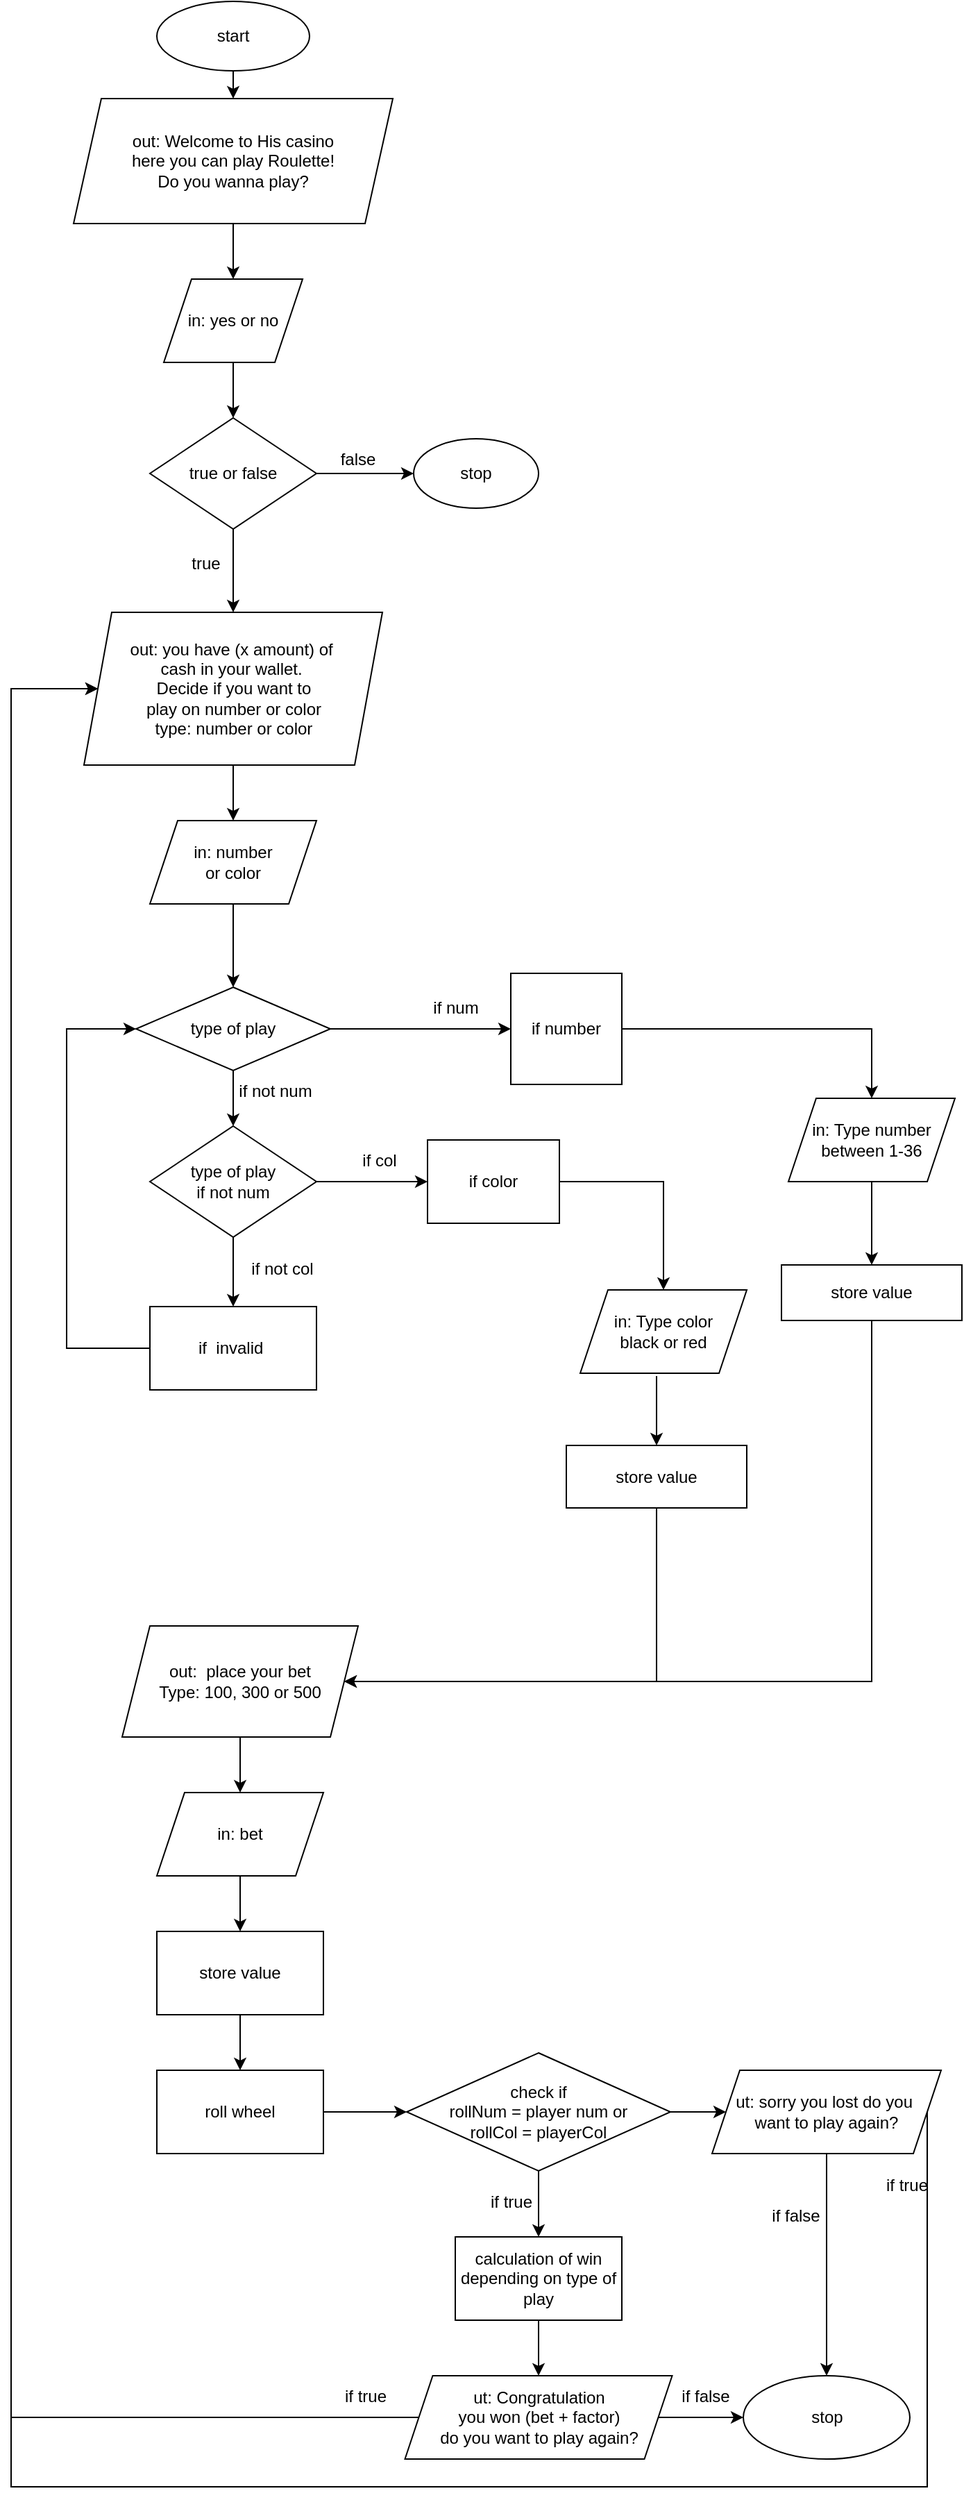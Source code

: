 <mxfile version="24.6.1" type="device">
  <diagram name="Page-1" id="U2EWHOyY9qvFZ84TjhSL">
    <mxGraphModel dx="940" dy="1343" grid="1" gridSize="10" guides="1" tooltips="1" connect="1" arrows="1" fold="1" page="1" pageScale="1" pageWidth="850" pageHeight="2400" math="0" shadow="0">
      <root>
        <mxCell id="0" />
        <mxCell id="1" parent="0" />
        <mxCell id="hFfYrnzjSwt7-vh7kHe9-2" value="start" style="ellipse;whiteSpace=wrap;html=1;" parent="1" vertex="1">
          <mxGeometry x="225" y="50" width="110" height="50" as="geometry" />
        </mxCell>
        <mxCell id="hFfYrnzjSwt7-vh7kHe9-3" value="out: Welcome to His casino&lt;div&gt;here you can play Roulette!&lt;/div&gt;&lt;div&gt;Do you wanna play?&lt;/div&gt;" style="shape=parallelogram;perimeter=parallelogramPerimeter;whiteSpace=wrap;html=1;fixedSize=1;" parent="1" vertex="1">
          <mxGeometry x="165" y="120" width="230" height="90" as="geometry" />
        </mxCell>
        <mxCell id="hFfYrnzjSwt7-vh7kHe9-4" value="in: yes or no" style="shape=parallelogram;perimeter=parallelogramPerimeter;whiteSpace=wrap;html=1;fixedSize=1;" parent="1" vertex="1">
          <mxGeometry x="230" y="250" width="100" height="60" as="geometry" />
        </mxCell>
        <mxCell id="hFfYrnzjSwt7-vh7kHe9-5" value="true or false" style="rhombus;whiteSpace=wrap;html=1;" parent="1" vertex="1">
          <mxGeometry x="220" y="350" width="120" height="80" as="geometry" />
        </mxCell>
        <mxCell id="hFfYrnzjSwt7-vh7kHe9-6" value="stop" style="ellipse;whiteSpace=wrap;html=1;" parent="1" vertex="1">
          <mxGeometry x="410" y="365" width="90" height="50" as="geometry" />
        </mxCell>
        <mxCell id="hFfYrnzjSwt7-vh7kHe9-7" value="" style="endArrow=classic;html=1;rounded=0;exitX=0.5;exitY=1;exitDx=0;exitDy=0;entryX=0.5;entryY=0;entryDx=0;entryDy=0;" parent="1" source="hFfYrnzjSwt7-vh7kHe9-2" target="hFfYrnzjSwt7-vh7kHe9-3" edge="1">
          <mxGeometry width="50" height="50" relative="1" as="geometry">
            <mxPoint x="375" y="190" as="sourcePoint" />
            <mxPoint x="425" y="140" as="targetPoint" />
          </mxGeometry>
        </mxCell>
        <mxCell id="hFfYrnzjSwt7-vh7kHe9-8" value="" style="endArrow=classic;html=1;rounded=0;exitX=0.5;exitY=1;exitDx=0;exitDy=0;entryX=0.5;entryY=0;entryDx=0;entryDy=0;" parent="1" source="hFfYrnzjSwt7-vh7kHe9-3" target="hFfYrnzjSwt7-vh7kHe9-4" edge="1">
          <mxGeometry width="50" height="50" relative="1" as="geometry">
            <mxPoint x="310" y="280" as="sourcePoint" />
            <mxPoint x="360" y="230" as="targetPoint" />
          </mxGeometry>
        </mxCell>
        <mxCell id="hFfYrnzjSwt7-vh7kHe9-9" value="" style="endArrow=classic;html=1;rounded=0;exitX=0.5;exitY=1;exitDx=0;exitDy=0;entryX=0.5;entryY=0;entryDx=0;entryDy=0;" parent="1" source="hFfYrnzjSwt7-vh7kHe9-4" target="hFfYrnzjSwt7-vh7kHe9-5" edge="1">
          <mxGeometry width="50" height="50" relative="1" as="geometry">
            <mxPoint x="310" y="280" as="sourcePoint" />
            <mxPoint x="360" y="230" as="targetPoint" />
          </mxGeometry>
        </mxCell>
        <mxCell id="hFfYrnzjSwt7-vh7kHe9-10" value="" style="endArrow=classic;html=1;rounded=0;exitX=1;exitY=0.5;exitDx=0;exitDy=0;entryX=0;entryY=0.5;entryDx=0;entryDy=0;" parent="1" source="hFfYrnzjSwt7-vh7kHe9-5" target="hFfYrnzjSwt7-vh7kHe9-6" edge="1">
          <mxGeometry width="50" height="50" relative="1" as="geometry">
            <mxPoint x="310" y="280" as="sourcePoint" />
            <mxPoint x="360" y="230" as="targetPoint" />
          </mxGeometry>
        </mxCell>
        <mxCell id="hFfYrnzjSwt7-vh7kHe9-11" value="false" style="whiteSpace=wrap;html=1;fillColor=none;strokeColor=none;" parent="1" vertex="1">
          <mxGeometry x="310" y="350" width="120" height="60" as="geometry" />
        </mxCell>
        <mxCell id="hFfYrnzjSwt7-vh7kHe9-12" value="true" style="text;html=1;align=center;verticalAlign=middle;resizable=0;points=[];autosize=1;strokeColor=none;fillColor=none;" parent="1" vertex="1">
          <mxGeometry x="240" y="440" width="40" height="30" as="geometry" />
        </mxCell>
        <mxCell id="hFfYrnzjSwt7-vh7kHe9-13" value="&lt;div&gt;&lt;br&gt;&lt;/div&gt;out: you have (x amount) of&amp;nbsp;&lt;div&gt;cash&amp;nbsp;&lt;span style=&quot;background-color: initial;&quot;&gt;in your wallet.&amp;nbsp;&lt;/span&gt;&lt;div&gt;&lt;div&gt;Decide if you want to&lt;div&gt;play on number or color&lt;/div&gt;&lt;div&gt;&lt;div&gt;&lt;span style=&quot;background-color: initial;&quot;&gt;type: number or color&lt;/span&gt;&lt;/div&gt;&lt;/div&gt;&lt;/div&gt;&lt;/div&gt;&lt;/div&gt;&lt;div&gt;&lt;br&gt;&lt;/div&gt;" style="shape=parallelogram;perimeter=parallelogramPerimeter;whiteSpace=wrap;html=1;fixedSize=1;" parent="1" vertex="1">
          <mxGeometry x="172.5" y="490" width="215" height="110" as="geometry" />
        </mxCell>
        <mxCell id="hFfYrnzjSwt7-vh7kHe9-14" value="" style="endArrow=classic;html=1;rounded=0;exitX=0.5;exitY=1;exitDx=0;exitDy=0;" parent="1" source="hFfYrnzjSwt7-vh7kHe9-5" edge="1">
          <mxGeometry width="50" height="50" relative="1" as="geometry">
            <mxPoint x="310" y="400" as="sourcePoint" />
            <mxPoint x="280" y="490" as="targetPoint" />
          </mxGeometry>
        </mxCell>
        <mxCell id="hFfYrnzjSwt7-vh7kHe9-15" value="in: number&lt;div&gt;or color&lt;/div&gt;" style="shape=parallelogram;perimeter=parallelogramPerimeter;whiteSpace=wrap;html=1;fixedSize=1;" parent="1" vertex="1">
          <mxGeometry x="220" y="640" width="120" height="60" as="geometry" />
        </mxCell>
        <mxCell id="hFfYrnzjSwt7-vh7kHe9-18" value="" style="endArrow=classic;html=1;rounded=0;exitX=0.5;exitY=1;exitDx=0;exitDy=0;entryX=0.5;entryY=0;entryDx=0;entryDy=0;" parent="1" source="hFfYrnzjSwt7-vh7kHe9-13" target="hFfYrnzjSwt7-vh7kHe9-15" edge="1">
          <mxGeometry width="50" height="50" relative="1" as="geometry">
            <mxPoint x="310" y="640" as="sourcePoint" />
            <mxPoint x="360" y="590" as="targetPoint" />
          </mxGeometry>
        </mxCell>
        <mxCell id="hFfYrnzjSwt7-vh7kHe9-19" value="if color" style="rounded=0;whiteSpace=wrap;html=1;" parent="1" vertex="1">
          <mxGeometry x="420" y="870" width="95" height="60" as="geometry" />
        </mxCell>
        <mxCell id="hFfYrnzjSwt7-vh7kHe9-21" style="edgeStyle=orthogonalEdgeStyle;rounded=0;orthogonalLoop=1;jettySize=auto;html=1;exitX=0.5;exitY=1;exitDx=0;exitDy=0;" parent="1" source="hFfYrnzjSwt7-vh7kHe9-13" target="hFfYrnzjSwt7-vh7kHe9-13" edge="1">
          <mxGeometry relative="1" as="geometry" />
        </mxCell>
        <mxCell id="hFfYrnzjSwt7-vh7kHe9-22" value="type of play" style="rhombus;whiteSpace=wrap;html=1;" parent="1" vertex="1">
          <mxGeometry x="210" y="760" width="140" height="60" as="geometry" />
        </mxCell>
        <mxCell id="hFfYrnzjSwt7-vh7kHe9-23" value="if number" style="whiteSpace=wrap;html=1;aspect=fixed;" parent="1" vertex="1">
          <mxGeometry x="480" y="750" width="80" height="80" as="geometry" />
        </mxCell>
        <mxCell id="hFfYrnzjSwt7-vh7kHe9-24" value="" style="endArrow=classic;html=1;rounded=0;exitX=1;exitY=0.5;exitDx=0;exitDy=0;entryX=0;entryY=0.5;entryDx=0;entryDy=0;" parent="1" source="hFfYrnzjSwt7-vh7kHe9-22" target="hFfYrnzjSwt7-vh7kHe9-23" edge="1">
          <mxGeometry width="50" height="50" relative="1" as="geometry">
            <mxPoint x="310" y="760" as="sourcePoint" />
            <mxPoint x="360" y="710" as="targetPoint" />
          </mxGeometry>
        </mxCell>
        <mxCell id="hFfYrnzjSwt7-vh7kHe9-25" value="if num" style="text;html=1;align=center;verticalAlign=middle;resizable=0;points=[];autosize=1;strokeColor=none;fillColor=none;" parent="1" vertex="1">
          <mxGeometry x="410" y="760" width="60" height="30" as="geometry" />
        </mxCell>
        <mxCell id="hFfYrnzjSwt7-vh7kHe9-26" value="" style="endArrow=classic;html=1;rounded=0;exitX=0.5;exitY=1;exitDx=0;exitDy=0;entryX=0.5;entryY=0;entryDx=0;entryDy=0;" parent="1" source="hFfYrnzjSwt7-vh7kHe9-15" target="hFfYrnzjSwt7-vh7kHe9-22" edge="1">
          <mxGeometry width="50" height="50" relative="1" as="geometry">
            <mxPoint x="310" y="760" as="sourcePoint" />
            <mxPoint x="360" y="710" as="targetPoint" />
          </mxGeometry>
        </mxCell>
        <mxCell id="hFfYrnzjSwt7-vh7kHe9-27" value="type of play&lt;div&gt;if not num&lt;/div&gt;" style="rhombus;whiteSpace=wrap;html=1;" parent="1" vertex="1">
          <mxGeometry x="220" y="860" width="120" height="80" as="geometry" />
        </mxCell>
        <mxCell id="hFfYrnzjSwt7-vh7kHe9-28" value="" style="endArrow=classic;html=1;rounded=0;exitX=0.5;exitY=1;exitDx=0;exitDy=0;entryX=0.5;entryY=0;entryDx=0;entryDy=0;" parent="1" source="hFfYrnzjSwt7-vh7kHe9-22" target="hFfYrnzjSwt7-vh7kHe9-27" edge="1">
          <mxGeometry width="50" height="50" relative="1" as="geometry">
            <mxPoint x="310" y="880" as="sourcePoint" />
            <mxPoint x="360" y="830" as="targetPoint" />
          </mxGeometry>
        </mxCell>
        <mxCell id="hFfYrnzjSwt7-vh7kHe9-29" value="" style="endArrow=classic;html=1;rounded=0;exitX=1;exitY=0.5;exitDx=0;exitDy=0;entryX=0;entryY=0.5;entryDx=0;entryDy=0;" parent="1" source="hFfYrnzjSwt7-vh7kHe9-27" target="hFfYrnzjSwt7-vh7kHe9-19" edge="1">
          <mxGeometry width="50" height="50" relative="1" as="geometry">
            <mxPoint x="290" y="860" as="sourcePoint" />
            <mxPoint x="340" y="810" as="targetPoint" />
          </mxGeometry>
        </mxCell>
        <mxCell id="hFfYrnzjSwt7-vh7kHe9-31" value="if&amp;nbsp; invalid&amp;nbsp;" style="rounded=0;whiteSpace=wrap;html=1;" parent="1" vertex="1">
          <mxGeometry x="220" y="990" width="120" height="60" as="geometry" />
        </mxCell>
        <mxCell id="hFfYrnzjSwt7-vh7kHe9-32" value="" style="endArrow=classic;html=1;rounded=0;exitX=0.5;exitY=1;exitDx=0;exitDy=0;entryX=0.5;entryY=0;entryDx=0;entryDy=0;" parent="1" source="hFfYrnzjSwt7-vh7kHe9-27" target="hFfYrnzjSwt7-vh7kHe9-31" edge="1">
          <mxGeometry width="50" height="50" relative="1" as="geometry">
            <mxPoint x="450" y="900" as="sourcePoint" />
            <mxPoint x="500" y="850" as="targetPoint" />
          </mxGeometry>
        </mxCell>
        <mxCell id="hFfYrnzjSwt7-vh7kHe9-33" value="if col" style="text;html=1;align=center;verticalAlign=middle;resizable=0;points=[];autosize=1;strokeColor=none;fillColor=none;" parent="1" vertex="1">
          <mxGeometry x="360" y="870" width="50" height="30" as="geometry" />
        </mxCell>
        <mxCell id="hFfYrnzjSwt7-vh7kHe9-34" value="if not col" style="text;html=1;align=center;verticalAlign=middle;resizable=0;points=[];autosize=1;strokeColor=none;fillColor=none;" parent="1" vertex="1">
          <mxGeometry x="280" y="948" width="70" height="30" as="geometry" />
        </mxCell>
        <mxCell id="hFfYrnzjSwt7-vh7kHe9-35" value="if not num" style="text;html=1;align=center;verticalAlign=middle;resizable=0;points=[];autosize=1;strokeColor=none;fillColor=none;" parent="1" vertex="1">
          <mxGeometry x="270" y="820" width="80" height="30" as="geometry" />
        </mxCell>
        <mxCell id="hFfYrnzjSwt7-vh7kHe9-36" value="in: Type number&lt;div&gt;between 1-36&lt;/div&gt;" style="shape=parallelogram;perimeter=parallelogramPerimeter;whiteSpace=wrap;html=1;fixedSize=1;" parent="1" vertex="1">
          <mxGeometry x="680" y="840" width="120" height="60" as="geometry" />
        </mxCell>
        <mxCell id="hFfYrnzjSwt7-vh7kHe9-37" value="in: Type color&lt;div&gt;black or red&lt;/div&gt;" style="shape=parallelogram;perimeter=parallelogramPerimeter;whiteSpace=wrap;html=1;fixedSize=1;" parent="1" vertex="1">
          <mxGeometry x="530" y="978" width="120" height="60" as="geometry" />
        </mxCell>
        <mxCell id="hFfYrnzjSwt7-vh7kHe9-40" value="" style="endArrow=classic;html=1;rounded=0;exitX=1;exitY=0.5;exitDx=0;exitDy=0;entryX=0.5;entryY=0;entryDx=0;entryDy=0;" parent="1" source="hFfYrnzjSwt7-vh7kHe9-23" target="hFfYrnzjSwt7-vh7kHe9-36" edge="1">
          <mxGeometry width="50" height="50" relative="1" as="geometry">
            <mxPoint x="480" y="920" as="sourcePoint" />
            <mxPoint x="530" y="870" as="targetPoint" />
            <Array as="points">
              <mxPoint x="740" y="790" />
            </Array>
          </mxGeometry>
        </mxCell>
        <mxCell id="hFfYrnzjSwt7-vh7kHe9-41" value="" style="endArrow=classic;html=1;rounded=0;exitX=1;exitY=0.5;exitDx=0;exitDy=0;entryX=0.5;entryY=0;entryDx=0;entryDy=0;" parent="1" source="hFfYrnzjSwt7-vh7kHe9-19" target="hFfYrnzjSwt7-vh7kHe9-37" edge="1">
          <mxGeometry width="50" height="50" relative="1" as="geometry">
            <mxPoint x="570" y="800" as="sourcePoint" />
            <mxPoint x="650" y="860" as="targetPoint" />
            <Array as="points">
              <mxPoint x="590" y="900" />
            </Array>
          </mxGeometry>
        </mxCell>
        <mxCell id="hFfYrnzjSwt7-vh7kHe9-44" value="store value" style="rounded=0;whiteSpace=wrap;html=1;" parent="1" vertex="1">
          <mxGeometry x="520" y="1090" width="130" height="45" as="geometry" />
        </mxCell>
        <mxCell id="hFfYrnzjSwt7-vh7kHe9-45" value="&lt;div&gt;store value&lt;/div&gt;" style="rounded=0;whiteSpace=wrap;html=1;" parent="1" vertex="1">
          <mxGeometry x="675" y="960" width="130" height="40" as="geometry" />
        </mxCell>
        <mxCell id="hFfYrnzjSwt7-vh7kHe9-46" value="" style="endArrow=classic;html=1;rounded=0;entryX=0.5;entryY=0;entryDx=0;entryDy=0;" parent="1" target="hFfYrnzjSwt7-vh7kHe9-44" edge="1">
          <mxGeometry width="50" height="50" relative="1" as="geometry">
            <mxPoint x="585" y="1040" as="sourcePoint" />
            <mxPoint x="590" y="1010" as="targetPoint" />
          </mxGeometry>
        </mxCell>
        <mxCell id="hFfYrnzjSwt7-vh7kHe9-47" value="" style="endArrow=classic;html=1;rounded=0;entryX=0.5;entryY=0;entryDx=0;entryDy=0;exitX=0.5;exitY=1;exitDx=0;exitDy=0;" parent="1" source="hFfYrnzjSwt7-vh7kHe9-36" target="hFfYrnzjSwt7-vh7kHe9-45" edge="1">
          <mxGeometry width="50" height="50" relative="1" as="geometry">
            <mxPoint x="520" y="1050" as="sourcePoint" />
            <mxPoint x="570" y="1000" as="targetPoint" />
          </mxGeometry>
        </mxCell>
        <mxCell id="hFfYrnzjSwt7-vh7kHe9-49" value="out:&amp;nbsp; place your bet&lt;div&gt;Type: 100, 300 or 500&lt;/div&gt;" style="shape=parallelogram;perimeter=parallelogramPerimeter;whiteSpace=wrap;html=1;fixedSize=1;" parent="1" vertex="1">
          <mxGeometry x="200" y="1220" width="170" height="80" as="geometry" />
        </mxCell>
        <mxCell id="hFfYrnzjSwt7-vh7kHe9-51" value="" style="endArrow=classic;html=1;rounded=0;exitX=0.5;exitY=1;exitDx=0;exitDy=0;entryX=1;entryY=0.5;entryDx=0;entryDy=0;" parent="1" source="hFfYrnzjSwt7-vh7kHe9-44" target="hFfYrnzjSwt7-vh7kHe9-49" edge="1">
          <mxGeometry width="50" height="50" relative="1" as="geometry">
            <mxPoint x="400" y="1160" as="sourcePoint" />
            <mxPoint x="450" y="1110" as="targetPoint" />
            <Array as="points">
              <mxPoint x="585" y="1260" />
            </Array>
          </mxGeometry>
        </mxCell>
        <mxCell id="hFfYrnzjSwt7-vh7kHe9-52" value="" style="endArrow=classic;html=1;rounded=0;entryX=1;entryY=0.5;entryDx=0;entryDy=0;exitX=0.5;exitY=1;exitDx=0;exitDy=0;" parent="1" source="hFfYrnzjSwt7-vh7kHe9-45" target="hFfYrnzjSwt7-vh7kHe9-49" edge="1">
          <mxGeometry width="50" height="50" relative="1" as="geometry">
            <mxPoint x="400" y="1160" as="sourcePoint" />
            <mxPoint x="450" y="1110" as="targetPoint" />
            <Array as="points">
              <mxPoint x="740" y="1260" />
            </Array>
          </mxGeometry>
        </mxCell>
        <mxCell id="hFfYrnzjSwt7-vh7kHe9-53" value="in: bet" style="shape=parallelogram;perimeter=parallelogramPerimeter;whiteSpace=wrap;html=1;fixedSize=1;" parent="1" vertex="1">
          <mxGeometry x="225" y="1340" width="120" height="60" as="geometry" />
        </mxCell>
        <mxCell id="hFfYrnzjSwt7-vh7kHe9-54" value="store value" style="rounded=0;whiteSpace=wrap;html=1;" parent="1" vertex="1">
          <mxGeometry x="225" y="1440" width="120" height="60" as="geometry" />
        </mxCell>
        <mxCell id="hFfYrnzjSwt7-vh7kHe9-55" value="" style="endArrow=classic;html=1;rounded=0;exitX=0.5;exitY=1;exitDx=0;exitDy=0;entryX=0.5;entryY=0;entryDx=0;entryDy=0;" parent="1" source="hFfYrnzjSwt7-vh7kHe9-49" target="hFfYrnzjSwt7-vh7kHe9-53" edge="1">
          <mxGeometry width="50" height="50" relative="1" as="geometry">
            <mxPoint x="345" y="1450" as="sourcePoint" />
            <mxPoint x="395" y="1400" as="targetPoint" />
          </mxGeometry>
        </mxCell>
        <mxCell id="hFfYrnzjSwt7-vh7kHe9-56" value="" style="endArrow=classic;html=1;rounded=0;exitX=0.5;exitY=1;exitDx=0;exitDy=0;entryX=0.5;entryY=0;entryDx=0;entryDy=0;" parent="1" source="hFfYrnzjSwt7-vh7kHe9-53" target="hFfYrnzjSwt7-vh7kHe9-54" edge="1">
          <mxGeometry width="50" height="50" relative="1" as="geometry">
            <mxPoint x="345" y="1450" as="sourcePoint" />
            <mxPoint x="395" y="1400" as="targetPoint" />
          </mxGeometry>
        </mxCell>
        <mxCell id="hFfYrnzjSwt7-vh7kHe9-57" value="roll wheel" style="rounded=0;whiteSpace=wrap;html=1;" parent="1" vertex="1">
          <mxGeometry x="225" y="1540" width="120" height="60" as="geometry" />
        </mxCell>
        <mxCell id="hFfYrnzjSwt7-vh7kHe9-58" value="" style="endArrow=classic;html=1;rounded=0;exitX=0.5;exitY=1;exitDx=0;exitDy=0;entryX=0.5;entryY=0;entryDx=0;entryDy=0;" parent="1" source="hFfYrnzjSwt7-vh7kHe9-54" target="hFfYrnzjSwt7-vh7kHe9-57" edge="1">
          <mxGeometry width="50" height="50" relative="1" as="geometry">
            <mxPoint x="315" y="1480" as="sourcePoint" />
            <mxPoint x="365" y="1430" as="targetPoint" />
          </mxGeometry>
        </mxCell>
        <mxCell id="hFfYrnzjSwt7-vh7kHe9-59" value="&lt;div&gt;&lt;span style=&quot;background-color: initial;&quot;&gt;check if&lt;/span&gt;&lt;/div&gt;&lt;span style=&quot;background-color: initial;&quot;&gt;rollNum = player num or&lt;/span&gt;&lt;div&gt;&lt;div&gt;rollCol = playerCol&lt;/div&gt;&lt;/div&gt;" style="rhombus;whiteSpace=wrap;html=1;" parent="1" vertex="1">
          <mxGeometry x="405" y="1527.5" width="190" height="85" as="geometry" />
        </mxCell>
        <mxCell id="hFfYrnzjSwt7-vh7kHe9-60" value="" style="endArrow=classic;html=1;rounded=0;exitX=1;exitY=0.5;exitDx=0;exitDy=0;entryX=0;entryY=0.5;entryDx=0;entryDy=0;" parent="1" source="hFfYrnzjSwt7-vh7kHe9-57" target="hFfYrnzjSwt7-vh7kHe9-59" edge="1">
          <mxGeometry width="50" height="50" relative="1" as="geometry">
            <mxPoint x="445" y="1590" as="sourcePoint" />
            <mxPoint x="495" y="1540" as="targetPoint" />
          </mxGeometry>
        </mxCell>
        <mxCell id="hFfYrnzjSwt7-vh7kHe9-61" value="calculation of win depending on type of play" style="rounded=0;whiteSpace=wrap;html=1;" parent="1" vertex="1">
          <mxGeometry x="440" y="1660" width="120" height="60" as="geometry" />
        </mxCell>
        <mxCell id="hFfYrnzjSwt7-vh7kHe9-62" value="if true" style="text;html=1;align=center;verticalAlign=middle;resizable=0;points=[];autosize=1;strokeColor=none;fillColor=none;" parent="1" vertex="1">
          <mxGeometry x="455" y="1620" width="50" height="30" as="geometry" />
        </mxCell>
        <mxCell id="hFfYrnzjSwt7-vh7kHe9-63" value="" style="endArrow=classic;html=1;rounded=0;exitX=0.5;exitY=1;exitDx=0;exitDy=0;entryX=0.5;entryY=0;entryDx=0;entryDy=0;" parent="1" source="hFfYrnzjSwt7-vh7kHe9-59" target="hFfYrnzjSwt7-vh7kHe9-61" edge="1">
          <mxGeometry width="50" height="50" relative="1" as="geometry">
            <mxPoint x="445" y="1730" as="sourcePoint" />
            <mxPoint x="495" y="1680" as="targetPoint" />
          </mxGeometry>
        </mxCell>
        <mxCell id="hFfYrnzjSwt7-vh7kHe9-64" value="ut: Congratulation&lt;div&gt;you won (bet + factor)&lt;/div&gt;&lt;div&gt;do you want to play again?&lt;/div&gt;" style="shape=parallelogram;perimeter=parallelogramPerimeter;whiteSpace=wrap;html=1;fixedSize=1;" parent="1" vertex="1">
          <mxGeometry x="403.75" y="1760" width="192.5" height="60" as="geometry" />
        </mxCell>
        <mxCell id="hFfYrnzjSwt7-vh7kHe9-65" value="" style="endArrow=classic;html=1;rounded=0;exitX=0.5;exitY=1;exitDx=0;exitDy=0;entryX=0.5;entryY=0;entryDx=0;entryDy=0;" parent="1" source="hFfYrnzjSwt7-vh7kHe9-61" target="hFfYrnzjSwt7-vh7kHe9-64" edge="1">
          <mxGeometry width="50" height="50" relative="1" as="geometry">
            <mxPoint x="445" y="1730" as="sourcePoint" />
            <mxPoint x="495" y="1680" as="targetPoint" />
          </mxGeometry>
        </mxCell>
        <mxCell id="hFfYrnzjSwt7-vh7kHe9-66" value="ut: sorry you lost do you&amp;nbsp;&lt;div&gt;want to play again?&lt;/div&gt;" style="shape=parallelogram;perimeter=parallelogramPerimeter;whiteSpace=wrap;html=1;fixedSize=1;" parent="1" vertex="1">
          <mxGeometry x="625" y="1540" width="165" height="60" as="geometry" />
        </mxCell>
        <mxCell id="hFfYrnzjSwt7-vh7kHe9-67" value="" style="endArrow=classic;html=1;rounded=0;exitX=1;exitY=0.5;exitDx=0;exitDy=0;entryX=0;entryY=0.5;entryDx=0;entryDy=0;" parent="1" source="hFfYrnzjSwt7-vh7kHe9-59" target="hFfYrnzjSwt7-vh7kHe9-66" edge="1">
          <mxGeometry width="50" height="50" relative="1" as="geometry">
            <mxPoint x="585" y="1730" as="sourcePoint" />
            <mxPoint x="635" y="1680" as="targetPoint" />
          </mxGeometry>
        </mxCell>
        <mxCell id="hFfYrnzjSwt7-vh7kHe9-68" value="stop" style="ellipse;whiteSpace=wrap;html=1;" parent="1" vertex="1">
          <mxGeometry x="647.5" y="1760" width="120" height="60" as="geometry" />
        </mxCell>
        <mxCell id="hFfYrnzjSwt7-vh7kHe9-69" value="" style="endArrow=classic;html=1;rounded=0;exitX=1;exitY=0.5;exitDx=0;exitDy=0;entryX=0;entryY=0.5;entryDx=0;entryDy=0;" parent="1" source="hFfYrnzjSwt7-vh7kHe9-64" target="hFfYrnzjSwt7-vh7kHe9-68" edge="1">
          <mxGeometry width="50" height="50" relative="1" as="geometry">
            <mxPoint x="585" y="1870" as="sourcePoint" />
            <mxPoint x="635" y="1820" as="targetPoint" />
          </mxGeometry>
        </mxCell>
        <mxCell id="hFfYrnzjSwt7-vh7kHe9-70" value="" style="endArrow=classic;html=1;rounded=0;exitX=0.5;exitY=1;exitDx=0;exitDy=0;entryX=0.5;entryY=0;entryDx=0;entryDy=0;" parent="1" source="hFfYrnzjSwt7-vh7kHe9-66" target="hFfYrnzjSwt7-vh7kHe9-68" edge="1">
          <mxGeometry width="50" height="50" relative="1" as="geometry">
            <mxPoint x="585" y="1870" as="sourcePoint" />
            <mxPoint x="635" y="1820" as="targetPoint" />
          </mxGeometry>
        </mxCell>
        <mxCell id="hFfYrnzjSwt7-vh7kHe9-71" value="if false" style="text;html=1;align=center;verticalAlign=middle;resizable=0;points=[];autosize=1;strokeColor=none;fillColor=none;" parent="1" vertex="1">
          <mxGeometry x="590" y="1760" width="60" height="30" as="geometry" />
        </mxCell>
        <mxCell id="hFfYrnzjSwt7-vh7kHe9-72" value="if false" style="text;html=1;align=center;verticalAlign=middle;resizable=0;points=[];autosize=1;strokeColor=none;fillColor=none;" parent="1" vertex="1">
          <mxGeometry x="655" y="1630" width="60" height="30" as="geometry" />
        </mxCell>
        <mxCell id="hFfYrnzjSwt7-vh7kHe9-73" value="" style="endArrow=classic;html=1;rounded=0;exitX=0;exitY=0.5;exitDx=0;exitDy=0;entryX=0;entryY=0.5;entryDx=0;entryDy=0;" parent="1" source="hFfYrnzjSwt7-vh7kHe9-64" target="hFfYrnzjSwt7-vh7kHe9-13" edge="1">
          <mxGeometry width="50" height="50" relative="1" as="geometry">
            <mxPoint x="370" y="1750" as="sourcePoint" />
            <mxPoint x="420" y="1700" as="targetPoint" />
            <Array as="points">
              <mxPoint x="120" y="1790" />
              <mxPoint x="120" y="545" />
            </Array>
          </mxGeometry>
        </mxCell>
        <mxCell id="hFfYrnzjSwt7-vh7kHe9-74" value="if true" style="text;html=1;align=center;verticalAlign=middle;resizable=0;points=[];autosize=1;strokeColor=none;fillColor=none;" parent="1" vertex="1">
          <mxGeometry x="350" y="1760" width="50" height="30" as="geometry" />
        </mxCell>
        <mxCell id="hFfYrnzjSwt7-vh7kHe9-75" value="" style="endArrow=classic;html=1;rounded=0;exitX=1;exitY=0.5;exitDx=0;exitDy=0;entryX=0;entryY=0.5;entryDx=0;entryDy=0;" parent="1" source="hFfYrnzjSwt7-vh7kHe9-66" target="hFfYrnzjSwt7-vh7kHe9-13" edge="1">
          <mxGeometry width="50" height="50" relative="1" as="geometry">
            <mxPoint x="770" y="1890" as="sourcePoint" />
            <mxPoint x="820" y="1840" as="targetPoint" />
            <Array as="points">
              <mxPoint x="780" y="1840" />
              <mxPoint x="120" y="1840" />
              <mxPoint x="120" y="545" />
            </Array>
          </mxGeometry>
        </mxCell>
        <mxCell id="hFfYrnzjSwt7-vh7kHe9-76" value="if true" style="text;html=1;align=center;verticalAlign=middle;resizable=0;points=[];autosize=1;strokeColor=none;fillColor=none;" parent="1" vertex="1">
          <mxGeometry x="740" y="1608" width="50" height="30" as="geometry" />
        </mxCell>
        <mxCell id="67BzSfrwYqHIYaQBN5OG-1" value="" style="endArrow=classic;html=1;rounded=0;exitX=0;exitY=0.5;exitDx=0;exitDy=0;entryX=0;entryY=0.5;entryDx=0;entryDy=0;" edge="1" parent="1" source="hFfYrnzjSwt7-vh7kHe9-31" target="hFfYrnzjSwt7-vh7kHe9-22">
          <mxGeometry width="50" height="50" relative="1" as="geometry">
            <mxPoint x="340" y="950" as="sourcePoint" />
            <mxPoint x="390" y="900" as="targetPoint" />
            <Array as="points">
              <mxPoint x="160" y="1020" />
              <mxPoint x="160" y="790" />
            </Array>
          </mxGeometry>
        </mxCell>
      </root>
    </mxGraphModel>
  </diagram>
</mxfile>
